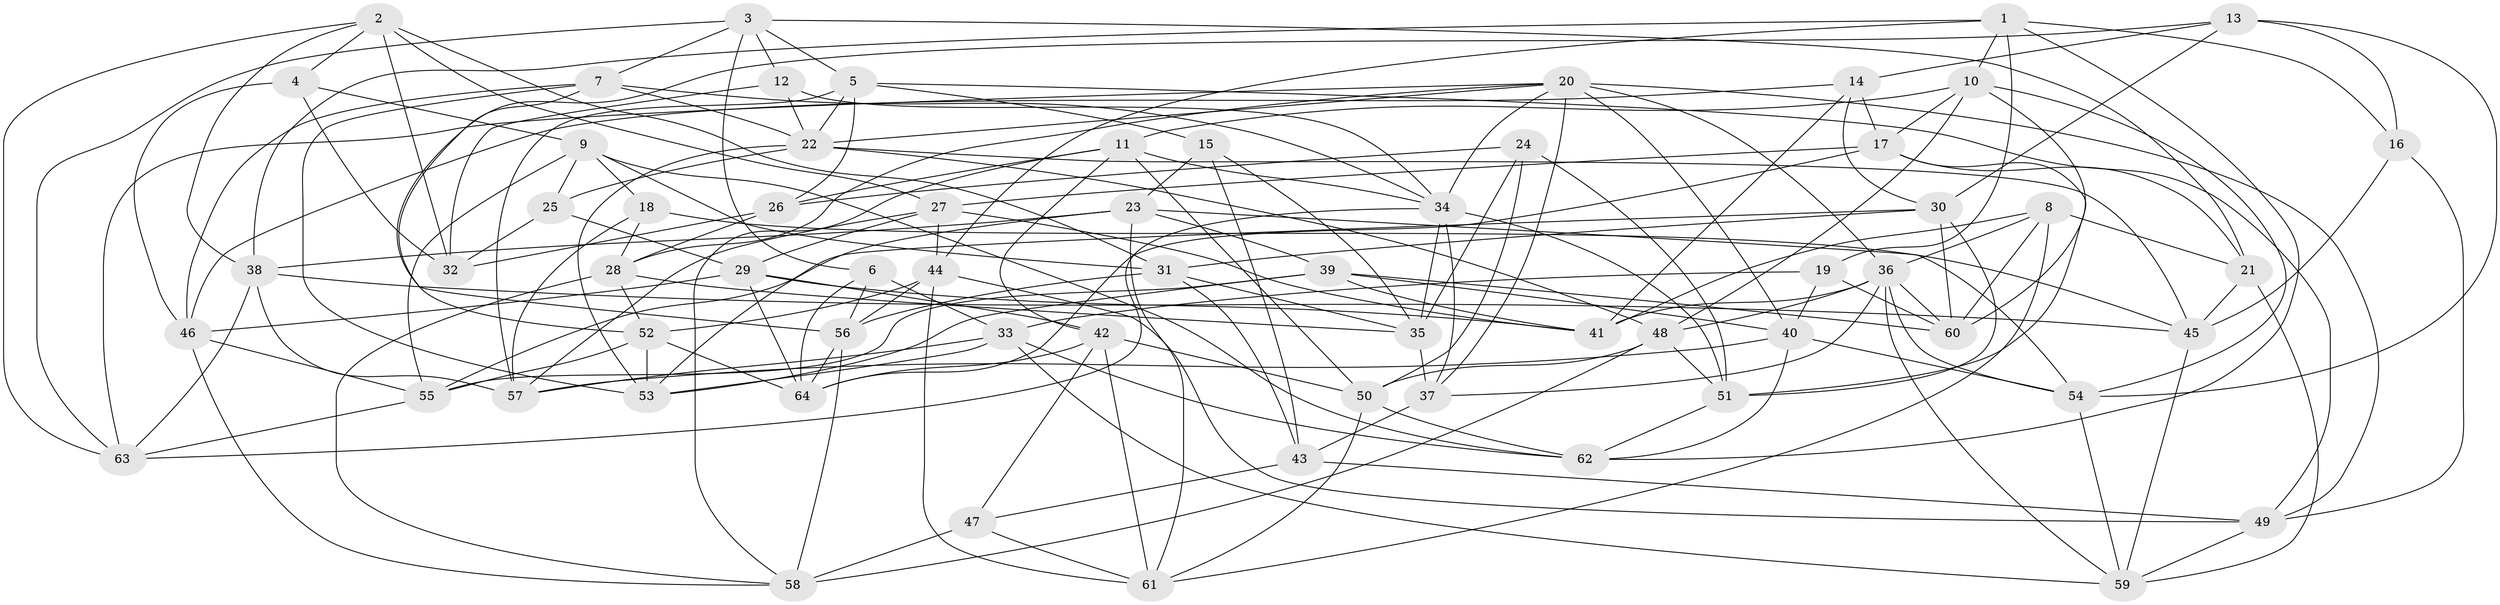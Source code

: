 // original degree distribution, {4: 1.0}
// Generated by graph-tools (version 1.1) at 2025/50/03/09/25 03:50:56]
// undirected, 64 vertices, 182 edges
graph export_dot {
graph [start="1"]
  node [color=gray90,style=filled];
  1;
  2;
  3;
  4;
  5;
  6;
  7;
  8;
  9;
  10;
  11;
  12;
  13;
  14;
  15;
  16;
  17;
  18;
  19;
  20;
  21;
  22;
  23;
  24;
  25;
  26;
  27;
  28;
  29;
  30;
  31;
  32;
  33;
  34;
  35;
  36;
  37;
  38;
  39;
  40;
  41;
  42;
  43;
  44;
  45;
  46;
  47;
  48;
  49;
  50;
  51;
  52;
  53;
  54;
  55;
  56;
  57;
  58;
  59;
  60;
  61;
  62;
  63;
  64;
  1 -- 10 [weight=1.0];
  1 -- 16 [weight=1.0];
  1 -- 19 [weight=1.0];
  1 -- 38 [weight=1.0];
  1 -- 44 [weight=1.0];
  1 -- 62 [weight=1.0];
  2 -- 4 [weight=1.0];
  2 -- 27 [weight=1.0];
  2 -- 31 [weight=1.0];
  2 -- 32 [weight=1.0];
  2 -- 38 [weight=1.0];
  2 -- 63 [weight=1.0];
  3 -- 5 [weight=1.0];
  3 -- 6 [weight=1.0];
  3 -- 7 [weight=1.0];
  3 -- 12 [weight=1.0];
  3 -- 21 [weight=1.0];
  3 -- 63 [weight=1.0];
  4 -- 9 [weight=1.0];
  4 -- 32 [weight=1.0];
  4 -- 46 [weight=1.0];
  5 -- 15 [weight=1.0];
  5 -- 22 [weight=1.0];
  5 -- 26 [weight=1.0];
  5 -- 49 [weight=1.0];
  5 -- 57 [weight=1.0];
  6 -- 33 [weight=1.0];
  6 -- 56 [weight=1.0];
  6 -- 64 [weight=1.0];
  7 -- 22 [weight=1.0];
  7 -- 34 [weight=1.0];
  7 -- 46 [weight=1.0];
  7 -- 52 [weight=1.0];
  7 -- 53 [weight=1.0];
  8 -- 21 [weight=2.0];
  8 -- 36 [weight=1.0];
  8 -- 41 [weight=1.0];
  8 -- 60 [weight=1.0];
  8 -- 61 [weight=1.0];
  9 -- 18 [weight=1.0];
  9 -- 25 [weight=1.0];
  9 -- 31 [weight=1.0];
  9 -- 55 [weight=1.0];
  9 -- 62 [weight=1.0];
  10 -- 11 [weight=1.0];
  10 -- 17 [weight=1.0];
  10 -- 48 [weight=1.0];
  10 -- 54 [weight=1.0];
  10 -- 60 [weight=1.0];
  11 -- 26 [weight=1.0];
  11 -- 34 [weight=1.0];
  11 -- 42 [weight=1.0];
  11 -- 50 [weight=1.0];
  11 -- 58 [weight=1.0];
  12 -- 22 [weight=1.0];
  12 -- 32 [weight=1.0];
  12 -- 34 [weight=1.0];
  13 -- 14 [weight=2.0];
  13 -- 16 [weight=1.0];
  13 -- 30 [weight=1.0];
  13 -- 54 [weight=1.0];
  13 -- 56 [weight=1.0];
  14 -- 17 [weight=1.0];
  14 -- 30 [weight=1.0];
  14 -- 41 [weight=1.0];
  14 -- 46 [weight=1.0];
  15 -- 23 [weight=1.0];
  15 -- 35 [weight=1.0];
  15 -- 43 [weight=1.0];
  16 -- 45 [weight=1.0];
  16 -- 49 [weight=1.0];
  17 -- 21 [weight=1.0];
  17 -- 27 [weight=1.0];
  17 -- 51 [weight=1.0];
  17 -- 64 [weight=1.0];
  18 -- 28 [weight=1.0];
  18 -- 45 [weight=1.0];
  18 -- 57 [weight=1.0];
  19 -- 33 [weight=1.0];
  19 -- 40 [weight=1.0];
  19 -- 60 [weight=1.0];
  20 -- 22 [weight=1.0];
  20 -- 28 [weight=1.0];
  20 -- 34 [weight=1.0];
  20 -- 36 [weight=1.0];
  20 -- 37 [weight=1.0];
  20 -- 40 [weight=1.0];
  20 -- 49 [weight=1.0];
  20 -- 63 [weight=1.0];
  21 -- 45 [weight=1.0];
  21 -- 59 [weight=1.0];
  22 -- 25 [weight=1.0];
  22 -- 45 [weight=1.0];
  22 -- 48 [weight=1.0];
  22 -- 53 [weight=1.0];
  23 -- 38 [weight=1.0];
  23 -- 39 [weight=1.0];
  23 -- 53 [weight=1.0];
  23 -- 54 [weight=1.0];
  23 -- 61 [weight=1.0];
  24 -- 26 [weight=1.0];
  24 -- 35 [weight=1.0];
  24 -- 50 [weight=1.0];
  24 -- 51 [weight=1.0];
  25 -- 29 [weight=1.0];
  25 -- 32 [weight=1.0];
  26 -- 28 [weight=1.0];
  26 -- 32 [weight=2.0];
  27 -- 29 [weight=1.0];
  27 -- 41 [weight=1.0];
  27 -- 44 [weight=1.0];
  27 -- 57 [weight=1.0];
  28 -- 35 [weight=1.0];
  28 -- 52 [weight=1.0];
  28 -- 58 [weight=1.0];
  29 -- 41 [weight=1.0];
  29 -- 42 [weight=1.0];
  29 -- 46 [weight=1.0];
  29 -- 64 [weight=1.0];
  30 -- 31 [weight=1.0];
  30 -- 51 [weight=1.0];
  30 -- 55 [weight=1.0];
  30 -- 60 [weight=1.0];
  31 -- 35 [weight=1.0];
  31 -- 43 [weight=1.0];
  31 -- 56 [weight=1.0];
  33 -- 53 [weight=1.0];
  33 -- 57 [weight=1.0];
  33 -- 59 [weight=1.0];
  33 -- 62 [weight=1.0];
  34 -- 35 [weight=1.0];
  34 -- 37 [weight=1.0];
  34 -- 51 [weight=1.0];
  34 -- 63 [weight=1.0];
  35 -- 37 [weight=1.0];
  36 -- 37 [weight=1.0];
  36 -- 41 [weight=1.0];
  36 -- 48 [weight=1.0];
  36 -- 54 [weight=1.0];
  36 -- 59 [weight=1.0];
  36 -- 60 [weight=1.0];
  37 -- 43 [weight=2.0];
  38 -- 45 [weight=1.0];
  38 -- 57 [weight=1.0];
  38 -- 63 [weight=1.0];
  39 -- 40 [weight=1.0];
  39 -- 41 [weight=1.0];
  39 -- 53 [weight=1.0];
  39 -- 55 [weight=1.0];
  39 -- 60 [weight=1.0];
  40 -- 54 [weight=1.0];
  40 -- 57 [weight=1.0];
  40 -- 62 [weight=1.0];
  42 -- 47 [weight=1.0];
  42 -- 50 [weight=1.0];
  42 -- 61 [weight=1.0];
  42 -- 64 [weight=1.0];
  43 -- 47 [weight=1.0];
  43 -- 49 [weight=1.0];
  44 -- 49 [weight=1.0];
  44 -- 52 [weight=1.0];
  44 -- 56 [weight=1.0];
  44 -- 61 [weight=1.0];
  45 -- 59 [weight=1.0];
  46 -- 55 [weight=1.0];
  46 -- 58 [weight=1.0];
  47 -- 58 [weight=1.0];
  47 -- 61 [weight=1.0];
  48 -- 50 [weight=1.0];
  48 -- 51 [weight=1.0];
  48 -- 58 [weight=1.0];
  49 -- 59 [weight=1.0];
  50 -- 61 [weight=1.0];
  50 -- 62 [weight=1.0];
  51 -- 62 [weight=1.0];
  52 -- 53 [weight=1.0];
  52 -- 55 [weight=1.0];
  52 -- 64 [weight=1.0];
  54 -- 59 [weight=1.0];
  55 -- 63 [weight=1.0];
  56 -- 58 [weight=1.0];
  56 -- 64 [weight=1.0];
}
